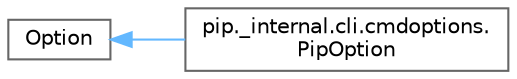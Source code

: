digraph "Graphical Class Hierarchy"
{
 // LATEX_PDF_SIZE
  bgcolor="transparent";
  edge [fontname=Helvetica,fontsize=10,labelfontname=Helvetica,labelfontsize=10];
  node [fontname=Helvetica,fontsize=10,shape=box,height=0.2,width=0.4];
  rankdir="LR";
  Node0 [id="Node000000",label="Option",height=0.2,width=0.4,color="grey40", fillcolor="white", style="filled",URL="$d0/dae/classOption.html",tooltip=" "];
  Node0 -> Node1 [id="edge4513_Node000000_Node000001",dir="back",color="steelblue1",style="solid",tooltip=" "];
  Node1 [id="Node000001",label="pip._internal.cli.cmdoptions.\lPipOption",height=0.2,width=0.4,color="grey40", fillcolor="white", style="filled",URL="$dd/dfb/classpip_1_1__internal_1_1cli_1_1cmdoptions_1_1PipOption.html",tooltip=" "];
}
